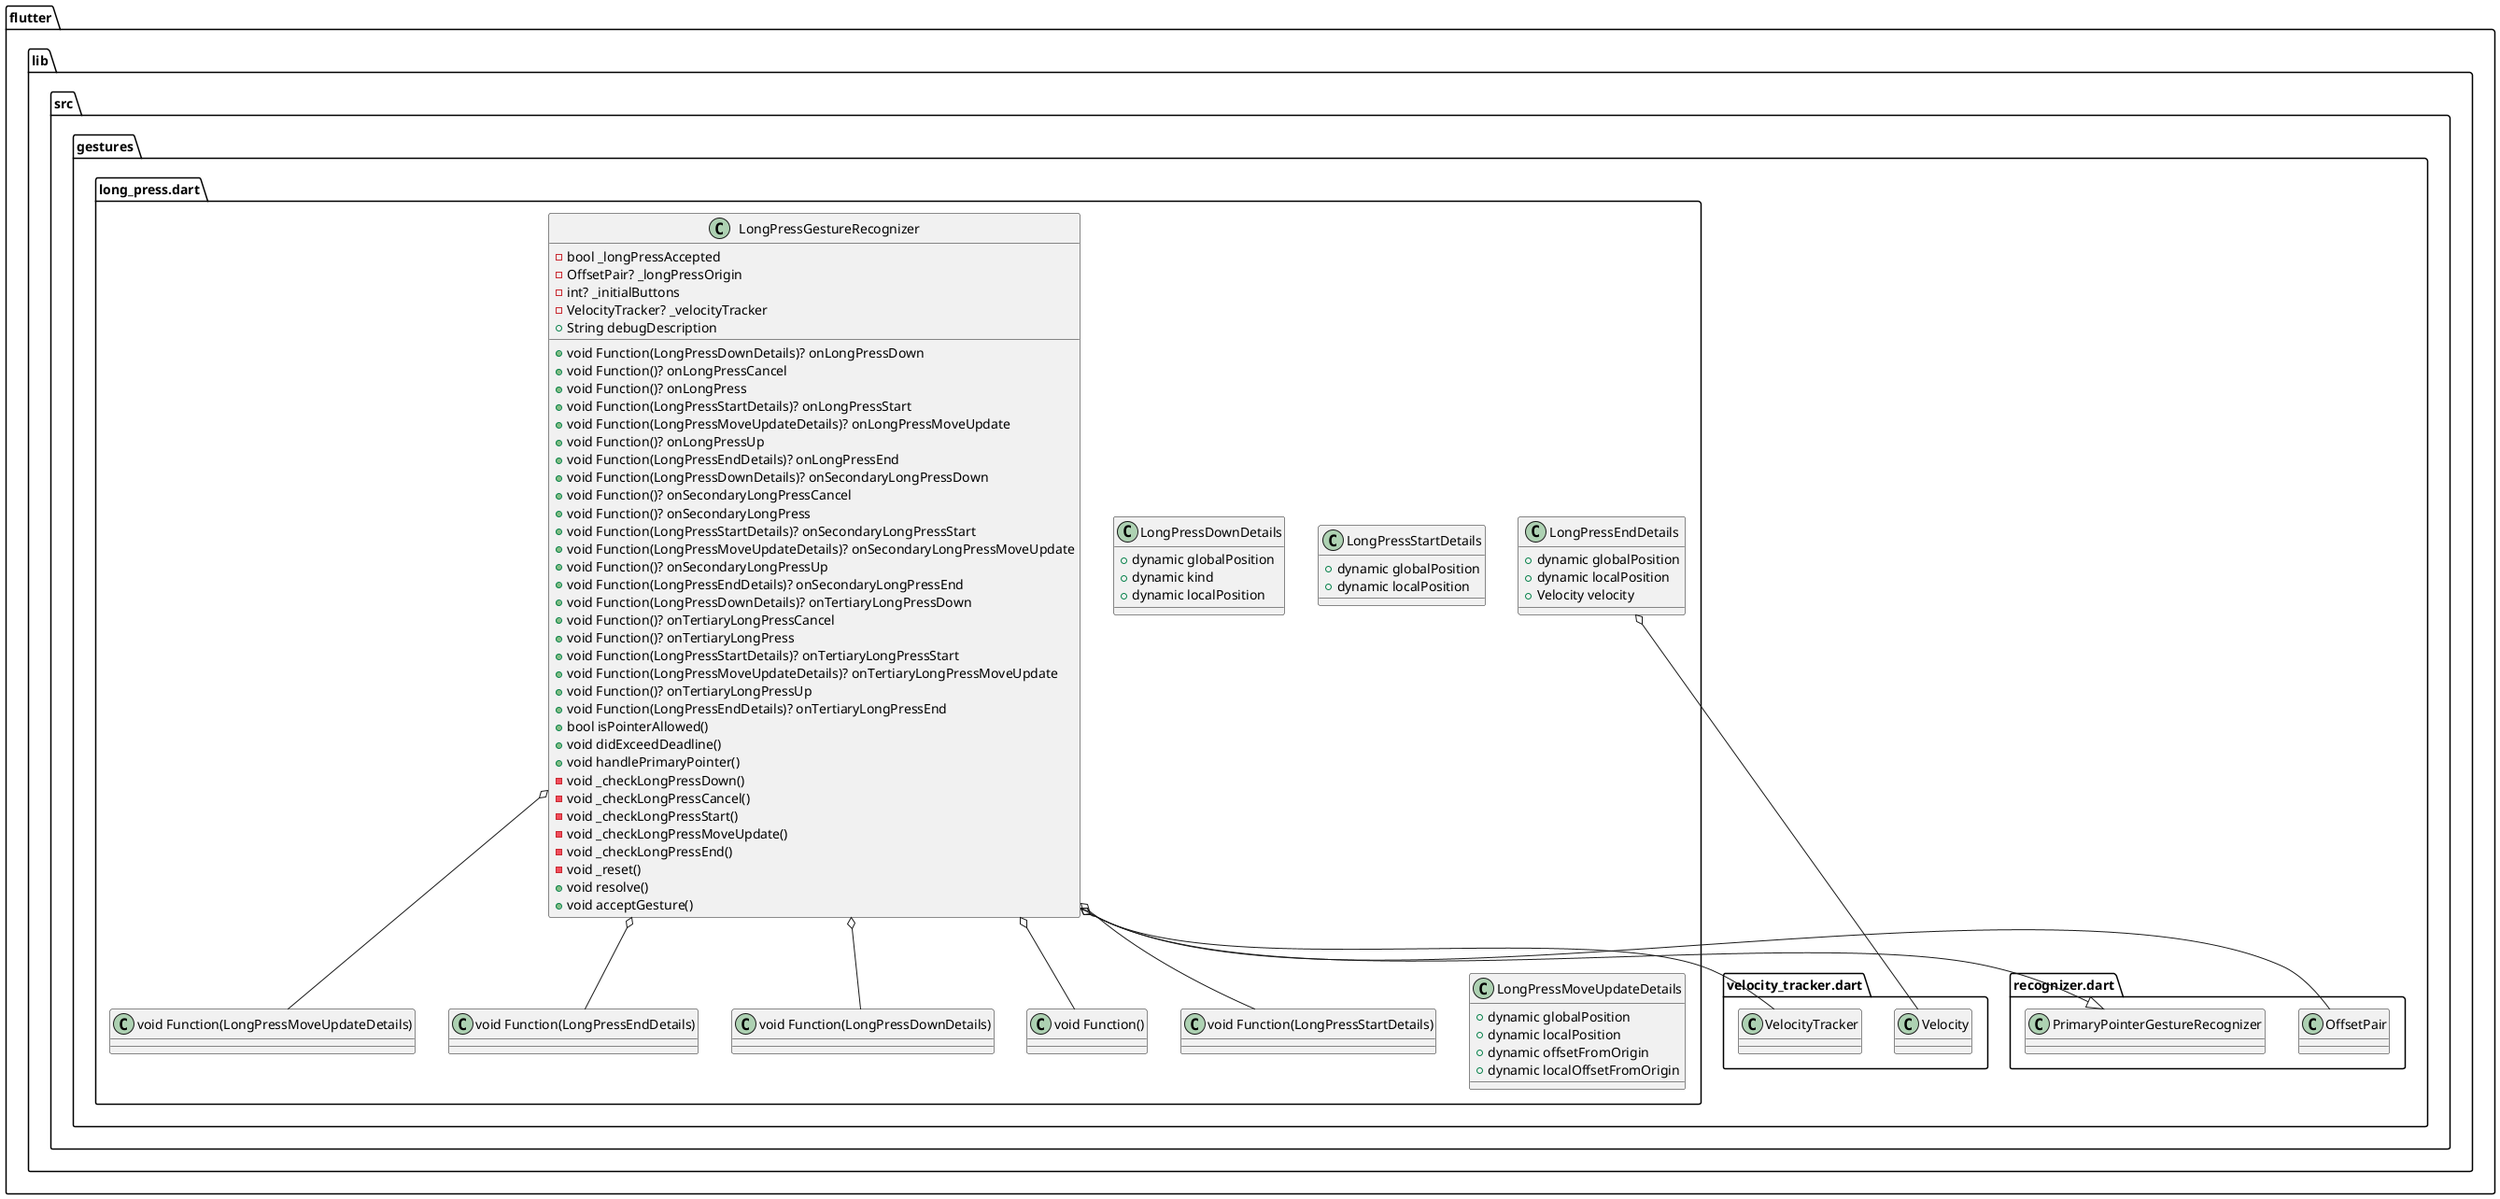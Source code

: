 @startuml
set namespaceSeparator ::

class "flutter::lib::src::gestures::long_press.dart::LongPressDownDetails" {
  +dynamic globalPosition
  +dynamic kind
  +dynamic localPosition
}

class "flutter::lib::src::gestures::long_press.dart::LongPressStartDetails" {
  +dynamic globalPosition
  +dynamic localPosition
}

class "flutter::lib::src::gestures::long_press.dart::LongPressMoveUpdateDetails" {
  +dynamic globalPosition
  +dynamic localPosition
  +dynamic offsetFromOrigin
  +dynamic localOffsetFromOrigin
}

class "flutter::lib::src::gestures::long_press.dart::LongPressEndDetails" {
  +dynamic globalPosition
  +dynamic localPosition
  +Velocity velocity
}

"flutter::lib::src::gestures::long_press.dart::LongPressEndDetails" o-- "flutter::lib::src::gestures::velocity_tracker.dart::Velocity"

class "flutter::lib::src::gestures::long_press.dart::LongPressGestureRecognizer" {
  -bool _longPressAccepted
  -OffsetPair? _longPressOrigin
  -int? _initialButtons
  +void Function(LongPressDownDetails)? onLongPressDown
  +void Function()? onLongPressCancel
  +void Function()? onLongPress
  +void Function(LongPressStartDetails)? onLongPressStart
  +void Function(LongPressMoveUpdateDetails)? onLongPressMoveUpdate
  +void Function()? onLongPressUp
  +void Function(LongPressEndDetails)? onLongPressEnd
  +void Function(LongPressDownDetails)? onSecondaryLongPressDown
  +void Function()? onSecondaryLongPressCancel
  +void Function()? onSecondaryLongPress
  +void Function(LongPressStartDetails)? onSecondaryLongPressStart
  +void Function(LongPressMoveUpdateDetails)? onSecondaryLongPressMoveUpdate
  +void Function()? onSecondaryLongPressUp
  +void Function(LongPressEndDetails)? onSecondaryLongPressEnd
  +void Function(LongPressDownDetails)? onTertiaryLongPressDown
  +void Function()? onTertiaryLongPressCancel
  +void Function()? onTertiaryLongPress
  +void Function(LongPressStartDetails)? onTertiaryLongPressStart
  +void Function(LongPressMoveUpdateDetails)? onTertiaryLongPressMoveUpdate
  +void Function()? onTertiaryLongPressUp
  +void Function(LongPressEndDetails)? onTertiaryLongPressEnd
  -VelocityTracker? _velocityTracker
  +String debugDescription
  +bool isPointerAllowed()
  +void didExceedDeadline()
  +void handlePrimaryPointer()
  -void _checkLongPressDown()
  -void _checkLongPressCancel()
  -void _checkLongPressStart()
  -void _checkLongPressMoveUpdate()
  -void _checkLongPressEnd()
  -void _reset()
  +void resolve()
  +void acceptGesture()
}

"flutter::lib::src::gestures::long_press.dart::LongPressGestureRecognizer" o-- "flutter::lib::src::gestures::recognizer.dart::OffsetPair"
"flutter::lib::src::gestures::long_press.dart::LongPressGestureRecognizer" o-- "flutter::lib::src::gestures::long_press.dart::void Function(LongPressDownDetails)"
"flutter::lib::src::gestures::long_press.dart::LongPressGestureRecognizer" o-- "flutter::lib::src::gestures::long_press.dart::void Function()"
"flutter::lib::src::gestures::long_press.dart::LongPressGestureRecognizer" o-- "flutter::lib::src::gestures::long_press.dart::void Function(LongPressStartDetails)"
"flutter::lib::src::gestures::long_press.dart::LongPressGestureRecognizer" o-- "flutter::lib::src::gestures::long_press.dart::void Function(LongPressMoveUpdateDetails)"
"flutter::lib::src::gestures::long_press.dart::LongPressGestureRecognizer" o-- "flutter::lib::src::gestures::long_press.dart::void Function(LongPressEndDetails)"
"flutter::lib::src::gestures::long_press.dart::LongPressGestureRecognizer" o-- "flutter::lib::src::gestures::velocity_tracker.dart::VelocityTracker"
"flutter::lib::src::gestures::recognizer.dart::PrimaryPointerGestureRecognizer" <|-- "flutter::lib::src::gestures::long_press.dart::LongPressGestureRecognizer"


@enduml